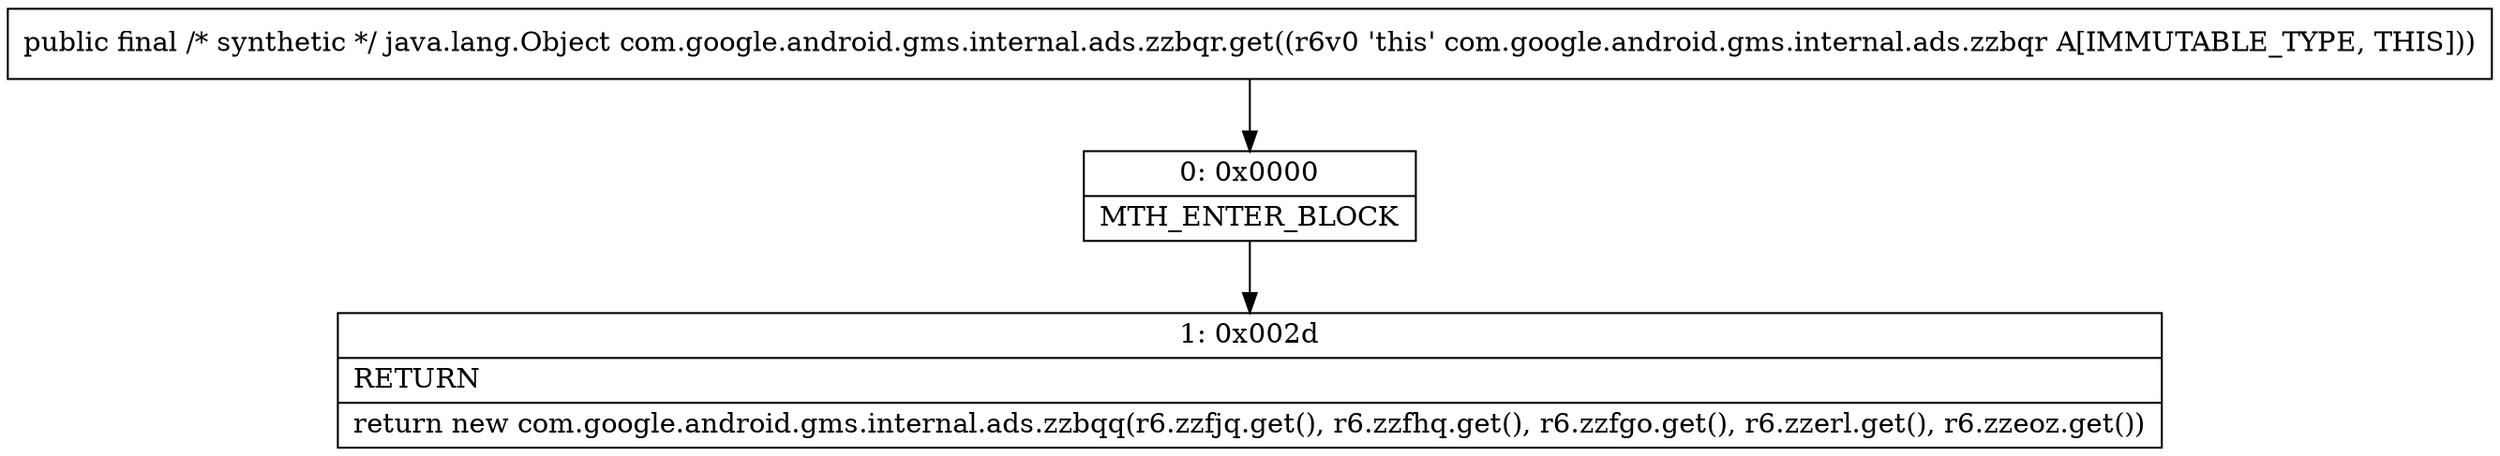 digraph "CFG forcom.google.android.gms.internal.ads.zzbqr.get()Ljava\/lang\/Object;" {
Node_0 [shape=record,label="{0\:\ 0x0000|MTH_ENTER_BLOCK\l}"];
Node_1 [shape=record,label="{1\:\ 0x002d|RETURN\l|return new com.google.android.gms.internal.ads.zzbqq(r6.zzfjq.get(), r6.zzfhq.get(), r6.zzfgo.get(), r6.zzerl.get(), r6.zzeoz.get())\l}"];
MethodNode[shape=record,label="{public final \/* synthetic *\/ java.lang.Object com.google.android.gms.internal.ads.zzbqr.get((r6v0 'this' com.google.android.gms.internal.ads.zzbqr A[IMMUTABLE_TYPE, THIS])) }"];
MethodNode -> Node_0;
Node_0 -> Node_1;
}

